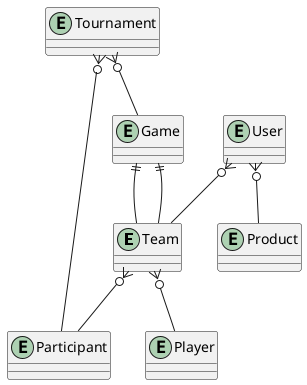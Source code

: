 @startuml DATABASE

entity "Team" as tm
entity "Player" as pl
entity "Tournament" as tr
entity "Game" as gm
entity "User" as us
entity "Product" as pr

entity "Participant" as pt

tm }o-- pl
tr }o-- pt
tm }o--pt
tr }o-- gm
gm ||-- tm
gm ||-- tm
us }o-- pr
us }o-- tm

@enduml